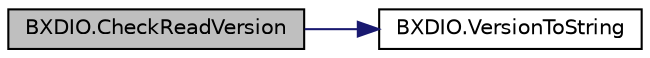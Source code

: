 digraph "BXDIO.CheckReadVersion"
{
  edge [fontname="Helvetica",fontsize="10",labelfontname="Helvetica",labelfontsize="10"];
  node [fontname="Helvetica",fontsize="10",shape=record];
  rankdir="LR";
  Node0 [label="BXDIO.CheckReadVersion",height=0.2,width=0.4,color="black", fillcolor="grey75", style="filled", fontcolor="black"];
  Node0 -> Node1 [color="midnightblue",fontsize="10",style="solid"];
  Node1 [label="BXDIO.VersionToString",height=0.2,width=0.4,color="black", fillcolor="white", style="filled",URL="$class_b_x_d_i_o.html#acb44b034d14e68cf66c3bcd4b0eb0fc0",tooltip="Converts the given version ID number to decimal notation. "];
}
